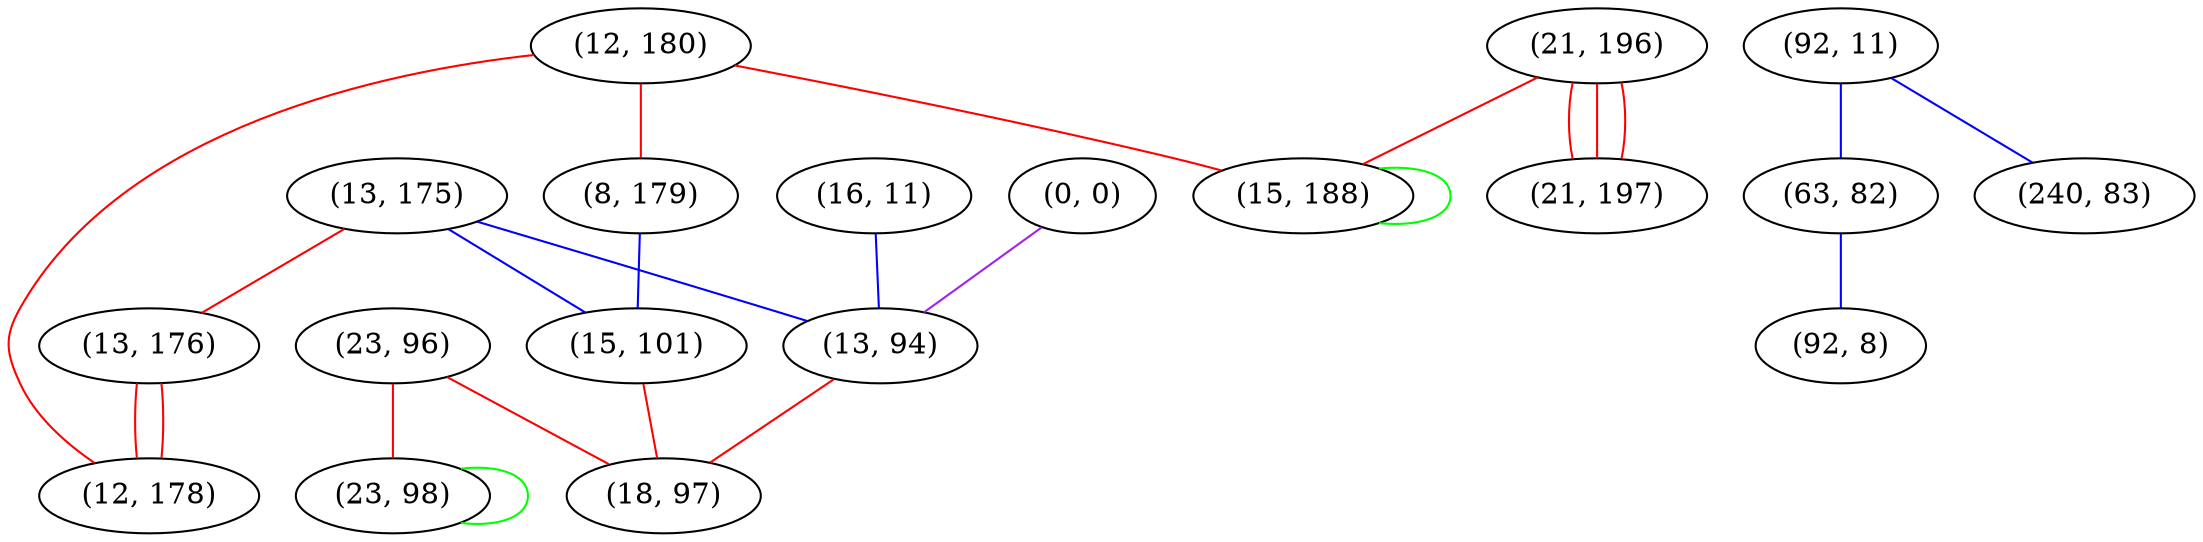 graph "" {
"(16, 11)";
"(12, 180)";
"(92, 11)";
"(63, 82)";
"(13, 175)";
"(21, 196)";
"(13, 176)";
"(92, 8)";
"(15, 188)";
"(12, 178)";
"(8, 179)";
"(0, 0)";
"(23, 96)";
"(21, 197)";
"(13, 94)";
"(23, 98)";
"(15, 101)";
"(240, 83)";
"(18, 97)";
"(16, 11)" -- "(13, 94)"  [color=blue, key=0, weight=3];
"(12, 180)" -- "(15, 188)"  [color=red, key=0, weight=1];
"(12, 180)" -- "(12, 178)"  [color=red, key=0, weight=1];
"(12, 180)" -- "(8, 179)"  [color=red, key=0, weight=1];
"(92, 11)" -- "(240, 83)"  [color=blue, key=0, weight=3];
"(92, 11)" -- "(63, 82)"  [color=blue, key=0, weight=3];
"(63, 82)" -- "(92, 8)"  [color=blue, key=0, weight=3];
"(13, 175)" -- "(13, 94)"  [color=blue, key=0, weight=3];
"(13, 175)" -- "(15, 101)"  [color=blue, key=0, weight=3];
"(13, 175)" -- "(13, 176)"  [color=red, key=0, weight=1];
"(21, 196)" -- "(15, 188)"  [color=red, key=0, weight=1];
"(21, 196)" -- "(21, 197)"  [color=red, key=0, weight=1];
"(21, 196)" -- "(21, 197)"  [color=red, key=1, weight=1];
"(21, 196)" -- "(21, 197)"  [color=red, key=2, weight=1];
"(13, 176)" -- "(12, 178)"  [color=red, key=0, weight=1];
"(13, 176)" -- "(12, 178)"  [color=red, key=1, weight=1];
"(15, 188)" -- "(15, 188)"  [color=green, key=0, weight=2];
"(8, 179)" -- "(15, 101)"  [color=blue, key=0, weight=3];
"(0, 0)" -- "(13, 94)"  [color=purple, key=0, weight=4];
"(23, 96)" -- "(23, 98)"  [color=red, key=0, weight=1];
"(23, 96)" -- "(18, 97)"  [color=red, key=0, weight=1];
"(13, 94)" -- "(18, 97)"  [color=red, key=0, weight=1];
"(23, 98)" -- "(23, 98)"  [color=green, key=0, weight=2];
"(15, 101)" -- "(18, 97)"  [color=red, key=0, weight=1];
}
